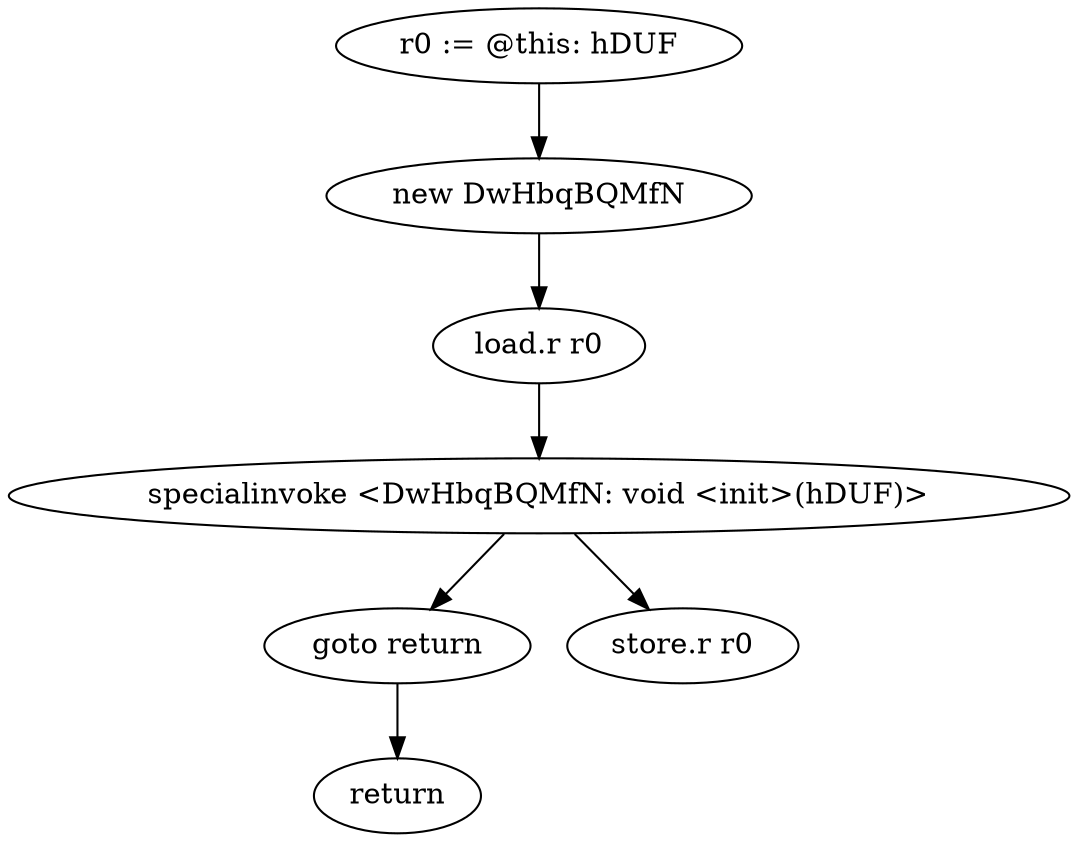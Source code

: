 digraph "" {
    "r0 := @this: hDUF"
    "new DwHbqBQMfN"
    "r0 := @this: hDUF"->"new DwHbqBQMfN";
    "load.r r0"
    "new DwHbqBQMfN"->"load.r r0";
    "specialinvoke <DwHbqBQMfN: void <init>(hDUF)>"
    "load.r r0"->"specialinvoke <DwHbqBQMfN: void <init>(hDUF)>";
    "goto return"
    "specialinvoke <DwHbqBQMfN: void <init>(hDUF)>"->"goto return";
    "return"
    "goto return"->"return";
    "store.r r0"
    "specialinvoke <DwHbqBQMfN: void <init>(hDUF)>"->"store.r r0";
}
